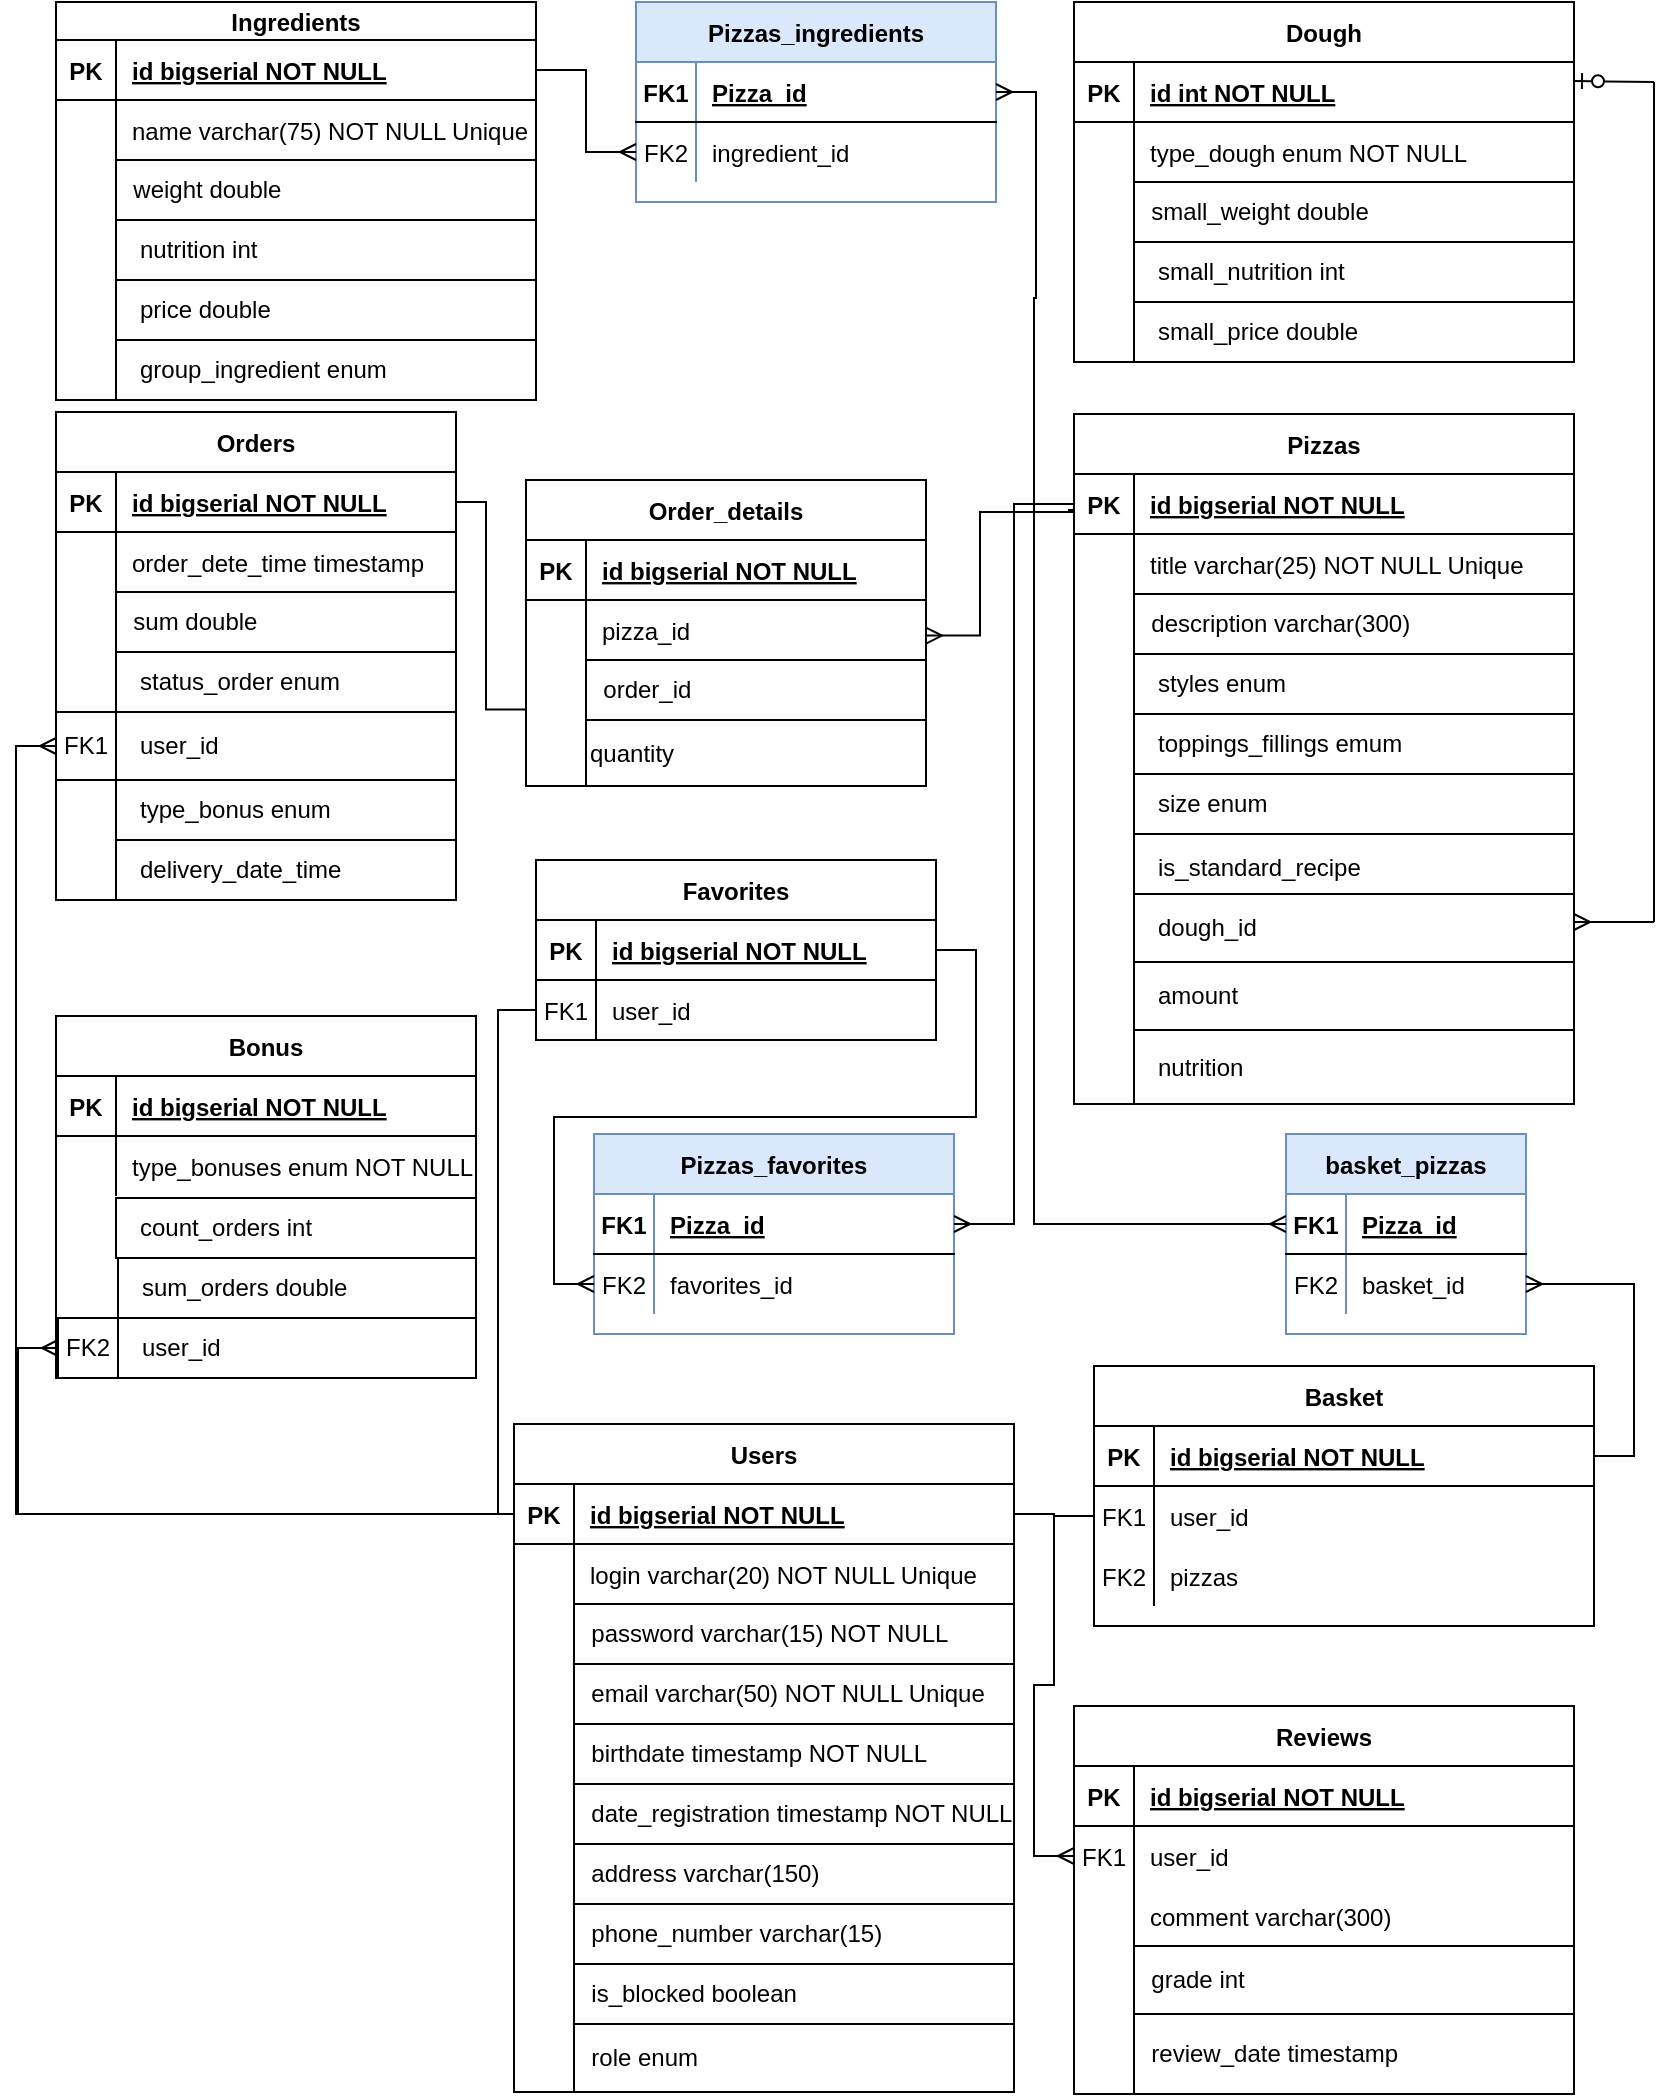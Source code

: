 <mxfile version="24.0.7" type="device">
  <diagram id="R2lEEEUBdFMjLlhIrx00" name="Page-1">
    <mxGraphModel dx="1213" dy="667" grid="0" gridSize="10" guides="0" tooltips="0" connect="0" arrows="1" fold="1" page="1" pageScale="1.15" pageWidth="850" pageHeight="1100" math="0" shadow="0" extFonts="Permanent Marker^https://fonts.googleapis.com/css?family=Permanent+Marker">
      <root>
        <mxCell id="0" />
        <mxCell id="1" parent="0" />
        <mxCell id="C-vyLk0tnHw3VtMMgP7b-2" value="Basket" style="shape=table;startSize=30;container=1;collapsible=1;childLayout=tableLayout;fixedRows=1;rowLines=0;fontStyle=1;align=center;resizeLast=1;" parent="1" vertex="1">
          <mxGeometry x="559" y="693" width="250" height="130" as="geometry" />
        </mxCell>
        <mxCell id="C-vyLk0tnHw3VtMMgP7b-3" value="" style="shape=partialRectangle;collapsible=0;dropTarget=0;pointerEvents=0;fillColor=none;points=[[0,0.5],[1,0.5]];portConstraint=eastwest;top=0;left=0;right=0;bottom=1;" parent="C-vyLk0tnHw3VtMMgP7b-2" vertex="1">
          <mxGeometry y="30" width="250" height="30" as="geometry" />
        </mxCell>
        <mxCell id="C-vyLk0tnHw3VtMMgP7b-4" value="PK" style="shape=partialRectangle;overflow=hidden;connectable=0;fillColor=none;top=0;left=0;bottom=0;right=0;fontStyle=1;" parent="C-vyLk0tnHw3VtMMgP7b-3" vertex="1">
          <mxGeometry width="30" height="30" as="geometry">
            <mxRectangle width="30" height="30" as="alternateBounds" />
          </mxGeometry>
        </mxCell>
        <mxCell id="C-vyLk0tnHw3VtMMgP7b-5" value="id bigserial NOT NULL " style="shape=partialRectangle;overflow=hidden;connectable=0;fillColor=none;top=0;left=0;bottom=0;right=0;align=left;spacingLeft=6;fontStyle=5;" parent="C-vyLk0tnHw3VtMMgP7b-3" vertex="1">
          <mxGeometry x="30" width="220" height="30" as="geometry">
            <mxRectangle width="220" height="30" as="alternateBounds" />
          </mxGeometry>
        </mxCell>
        <mxCell id="C-vyLk0tnHw3VtMMgP7b-6" value="" style="shape=partialRectangle;collapsible=0;dropTarget=0;pointerEvents=0;fillColor=none;points=[[0,0.5],[1,0.5]];portConstraint=eastwest;top=0;left=0;right=0;bottom=0;" parent="C-vyLk0tnHw3VtMMgP7b-2" vertex="1">
          <mxGeometry y="60" width="250" height="30" as="geometry" />
        </mxCell>
        <mxCell id="C-vyLk0tnHw3VtMMgP7b-7" value="FK1" style="shape=partialRectangle;overflow=hidden;connectable=0;fillColor=none;top=0;left=0;bottom=0;right=0;" parent="C-vyLk0tnHw3VtMMgP7b-6" vertex="1">
          <mxGeometry width="30" height="30" as="geometry">
            <mxRectangle width="30" height="30" as="alternateBounds" />
          </mxGeometry>
        </mxCell>
        <mxCell id="C-vyLk0tnHw3VtMMgP7b-8" value="user_id " style="shape=partialRectangle;overflow=hidden;connectable=0;fillColor=none;top=0;left=0;bottom=0;right=0;align=left;spacingLeft=6;" parent="C-vyLk0tnHw3VtMMgP7b-6" vertex="1">
          <mxGeometry x="30" width="220" height="30" as="geometry">
            <mxRectangle width="220" height="30" as="alternateBounds" />
          </mxGeometry>
        </mxCell>
        <mxCell id="C-vyLk0tnHw3VtMMgP7b-9" value="" style="shape=partialRectangle;collapsible=0;dropTarget=0;pointerEvents=0;fillColor=none;points=[[0,0.5],[1,0.5]];portConstraint=eastwest;top=0;left=0;right=0;bottom=0;" parent="C-vyLk0tnHw3VtMMgP7b-2" vertex="1">
          <mxGeometry y="90" width="250" height="30" as="geometry" />
        </mxCell>
        <mxCell id="C-vyLk0tnHw3VtMMgP7b-10" value="FK2" style="shape=partialRectangle;overflow=hidden;connectable=0;fillColor=none;top=0;left=0;bottom=0;right=0;" parent="C-vyLk0tnHw3VtMMgP7b-9" vertex="1">
          <mxGeometry width="30" height="30" as="geometry">
            <mxRectangle width="30" height="30" as="alternateBounds" />
          </mxGeometry>
        </mxCell>
        <mxCell id="C-vyLk0tnHw3VtMMgP7b-11" value="pizzas " style="shape=partialRectangle;overflow=hidden;connectable=0;fillColor=none;top=0;left=0;bottom=0;right=0;align=left;spacingLeft=6;" parent="C-vyLk0tnHw3VtMMgP7b-9" vertex="1">
          <mxGeometry x="30" width="220" height="30" as="geometry">
            <mxRectangle width="220" height="30" as="alternateBounds" />
          </mxGeometry>
        </mxCell>
        <mxCell id="C-vyLk0tnHw3VtMMgP7b-13" value="Reviews" style="shape=table;startSize=30;container=1;collapsible=1;childLayout=tableLayout;fixedRows=1;rowLines=0;fontStyle=1;align=center;resizeLast=1;" parent="1" vertex="1">
          <mxGeometry x="549" y="863" width="250" height="194" as="geometry" />
        </mxCell>
        <mxCell id="C-vyLk0tnHw3VtMMgP7b-14" value="" style="shape=partialRectangle;collapsible=0;dropTarget=0;pointerEvents=0;fillColor=none;points=[[0,0.5],[1,0.5]];portConstraint=eastwest;top=0;left=0;right=0;bottom=1;" parent="C-vyLk0tnHw3VtMMgP7b-13" vertex="1">
          <mxGeometry y="30" width="250" height="30" as="geometry" />
        </mxCell>
        <mxCell id="C-vyLk0tnHw3VtMMgP7b-15" value="PK" style="shape=partialRectangle;overflow=hidden;connectable=0;fillColor=none;top=0;left=0;bottom=0;right=0;fontStyle=1;" parent="C-vyLk0tnHw3VtMMgP7b-14" vertex="1">
          <mxGeometry width="30" height="30" as="geometry">
            <mxRectangle width="30" height="30" as="alternateBounds" />
          </mxGeometry>
        </mxCell>
        <mxCell id="C-vyLk0tnHw3VtMMgP7b-16" value="id bigserial NOT NULL " style="shape=partialRectangle;overflow=hidden;connectable=0;fillColor=none;top=0;left=0;bottom=0;right=0;align=left;spacingLeft=6;fontStyle=5;" parent="C-vyLk0tnHw3VtMMgP7b-14" vertex="1">
          <mxGeometry x="30" width="220" height="30" as="geometry">
            <mxRectangle width="220" height="30" as="alternateBounds" />
          </mxGeometry>
        </mxCell>
        <mxCell id="C-vyLk0tnHw3VtMMgP7b-17" value="" style="shape=partialRectangle;collapsible=0;dropTarget=0;pointerEvents=0;fillColor=none;points=[[0,0.5],[1,0.5]];portConstraint=eastwest;top=0;left=0;right=0;bottom=0;" parent="C-vyLk0tnHw3VtMMgP7b-13" vertex="1">
          <mxGeometry y="60" width="250" height="30" as="geometry" />
        </mxCell>
        <mxCell id="C-vyLk0tnHw3VtMMgP7b-18" value="FK1" style="shape=partialRectangle;overflow=hidden;connectable=0;fillColor=none;top=0;left=0;bottom=0;right=0;" parent="C-vyLk0tnHw3VtMMgP7b-17" vertex="1">
          <mxGeometry width="30" height="30" as="geometry">
            <mxRectangle width="30" height="30" as="alternateBounds" />
          </mxGeometry>
        </mxCell>
        <mxCell id="C-vyLk0tnHw3VtMMgP7b-19" value="user_id " style="shape=partialRectangle;overflow=hidden;connectable=0;fillColor=none;top=0;left=0;bottom=0;right=0;align=left;spacingLeft=6;" parent="C-vyLk0tnHw3VtMMgP7b-17" vertex="1">
          <mxGeometry x="30" width="220" height="30" as="geometry">
            <mxRectangle width="220" height="30" as="alternateBounds" />
          </mxGeometry>
        </mxCell>
        <mxCell id="C-vyLk0tnHw3VtMMgP7b-20" value="" style="shape=partialRectangle;collapsible=0;dropTarget=0;pointerEvents=0;fillColor=none;points=[[0,0.5],[1,0.5]];portConstraint=eastwest;top=0;left=0;right=0;bottom=0;" parent="C-vyLk0tnHw3VtMMgP7b-13" vertex="1">
          <mxGeometry y="90" width="250" height="30" as="geometry" />
        </mxCell>
        <mxCell id="C-vyLk0tnHw3VtMMgP7b-21" value="" style="shape=partialRectangle;overflow=hidden;connectable=0;fillColor=none;top=0;left=0;bottom=0;right=0;" parent="C-vyLk0tnHw3VtMMgP7b-20" vertex="1">
          <mxGeometry width="30" height="30" as="geometry">
            <mxRectangle width="30" height="30" as="alternateBounds" />
          </mxGeometry>
        </mxCell>
        <mxCell id="C-vyLk0tnHw3VtMMgP7b-22" value="comment varchar(300)" style="shape=partialRectangle;overflow=hidden;connectable=0;fillColor=none;top=0;left=0;bottom=0;right=0;align=left;spacingLeft=6;" parent="C-vyLk0tnHw3VtMMgP7b-20" vertex="1">
          <mxGeometry x="30" width="220" height="30" as="geometry">
            <mxRectangle width="220" height="30" as="alternateBounds" />
          </mxGeometry>
        </mxCell>
        <mxCell id="C-vyLk0tnHw3VtMMgP7b-23" value="Users" style="shape=table;startSize=30;container=1;collapsible=1;childLayout=tableLayout;fixedRows=1;rowLines=0;fontStyle=1;align=center;resizeLast=1;" parent="1" vertex="1">
          <mxGeometry x="269" y="722" width="250" height="334" as="geometry" />
        </mxCell>
        <mxCell id="C-vyLk0tnHw3VtMMgP7b-24" value="" style="shape=partialRectangle;collapsible=0;dropTarget=0;pointerEvents=0;fillColor=none;points=[[0,0.5],[1,0.5]];portConstraint=eastwest;top=0;left=0;right=0;bottom=1;movable=1;resizable=1;rotatable=1;deletable=1;editable=1;locked=0;connectable=1;" parent="C-vyLk0tnHw3VtMMgP7b-23" vertex="1">
          <mxGeometry y="30" width="250" height="30" as="geometry" />
        </mxCell>
        <mxCell id="C-vyLk0tnHw3VtMMgP7b-25" value="PK" style="shape=partialRectangle;overflow=hidden;connectable=1;fillColor=none;top=0;left=0;bottom=0;right=0;fontStyle=1;movable=1;resizable=1;rotatable=1;deletable=1;editable=1;locked=0;" parent="C-vyLk0tnHw3VtMMgP7b-24" vertex="1">
          <mxGeometry width="30" height="30" as="geometry">
            <mxRectangle width="30" height="30" as="alternateBounds" />
          </mxGeometry>
        </mxCell>
        <mxCell id="C-vyLk0tnHw3VtMMgP7b-26" value="id bigserial NOT NULL " style="shape=partialRectangle;overflow=hidden;connectable=1;fillColor=none;top=0;left=0;bottom=0;right=0;align=left;spacingLeft=6;fontStyle=5;movable=1;resizable=1;rotatable=1;deletable=1;editable=1;locked=0;" parent="C-vyLk0tnHw3VtMMgP7b-24" vertex="1">
          <mxGeometry x="30" width="220" height="30" as="geometry">
            <mxRectangle width="220" height="30" as="alternateBounds" />
          </mxGeometry>
        </mxCell>
        <mxCell id="C-vyLk0tnHw3VtMMgP7b-27" value="" style="shape=partialRectangle;collapsible=0;dropTarget=0;pointerEvents=0;fillColor=none;points=[[0,0.5],[1,0.5]];portConstraint=eastwest;top=0;left=0;right=0;bottom=0;movable=1;resizable=1;rotatable=1;deletable=1;editable=1;locked=0;connectable=1;" parent="C-vyLk0tnHw3VtMMgP7b-23" vertex="1">
          <mxGeometry y="60" width="250" height="30" as="geometry" />
        </mxCell>
        <mxCell id="C-vyLk0tnHw3VtMMgP7b-28" value="" style="shape=partialRectangle;overflow=hidden;connectable=1;fillColor=none;top=0;left=0;bottom=0;right=0;movable=1;resizable=1;rotatable=1;deletable=1;editable=1;locked=0;" parent="C-vyLk0tnHw3VtMMgP7b-27" vertex="1">
          <mxGeometry width="30" height="30" as="geometry">
            <mxRectangle width="30" height="30" as="alternateBounds" />
          </mxGeometry>
        </mxCell>
        <mxCell id="C-vyLk0tnHw3VtMMgP7b-29" value="login varchar(20) NOT NULL Unique" style="shape=partialRectangle;overflow=hidden;connectable=1;fillColor=none;top=0;left=0;bottom=0;right=0;align=left;spacingLeft=6;movable=1;resizable=1;rotatable=1;deletable=1;editable=1;locked=0;" parent="C-vyLk0tnHw3VtMMgP7b-27" vertex="1">
          <mxGeometry x="30" width="220" height="30" as="geometry">
            <mxRectangle width="220" height="30" as="alternateBounds" />
          </mxGeometry>
        </mxCell>
        <mxCell id="BYNxNw7m4kDHnqIlu0rd-7" value="&amp;nbsp; password varchar(15) NOT NULL" style="rounded=0;whiteSpace=wrap;html=1;align=left;" parent="1" vertex="1">
          <mxGeometry x="299" y="812" width="220" height="30" as="geometry" />
        </mxCell>
        <mxCell id="BYNxNw7m4kDHnqIlu0rd-8" value="&amp;nbsp; email varchar(50) NOT NULL Unique" style="rounded=0;whiteSpace=wrap;html=1;align=left;" parent="1" vertex="1">
          <mxGeometry x="299" y="842" width="220" height="30" as="geometry" />
        </mxCell>
        <mxCell id="BYNxNw7m4kDHnqIlu0rd-9" value="&amp;nbsp; birthdate timestamp NOT NULL" style="rounded=0;whiteSpace=wrap;html=1;align=left;" parent="1" vertex="1">
          <mxGeometry x="299" y="872" width="220" height="30" as="geometry" />
        </mxCell>
        <mxCell id="BYNxNw7m4kDHnqIlu0rd-10" value="&amp;nbsp; date_registration timestamp NOT NULL" style="rounded=0;whiteSpace=wrap;html=1;align=left;" parent="1" vertex="1">
          <mxGeometry x="299" y="902" width="220" height="30" as="geometry" />
        </mxCell>
        <mxCell id="BYNxNw7m4kDHnqIlu0rd-11" value="&amp;nbsp; address varchar(150)" style="rounded=0;whiteSpace=wrap;html=1;align=left;" parent="1" vertex="1">
          <mxGeometry x="299" y="932" width="220" height="30" as="geometry" />
        </mxCell>
        <mxCell id="BYNxNw7m4kDHnqIlu0rd-12" value="&amp;nbsp; phone_number varchar(15)" style="rounded=0;whiteSpace=wrap;html=1;align=left;" parent="1" vertex="1">
          <mxGeometry x="299" y="962" width="220" height="30" as="geometry" />
        </mxCell>
        <mxCell id="BYNxNw7m4kDHnqIlu0rd-13" value="&amp;nbsp; is_blocked boolean" style="rounded=0;whiteSpace=wrap;html=1;align=left;" parent="1" vertex="1">
          <mxGeometry x="299" y="992" width="220" height="30" as="geometry" />
        </mxCell>
        <mxCell id="BYNxNw7m4kDHnqIlu0rd-14" value="&amp;nbsp; role enum" style="rounded=0;whiteSpace=wrap;html=1;align=left;" parent="1" vertex="1">
          <mxGeometry x="299" y="1022" width="220" height="34" as="geometry" />
        </mxCell>
        <mxCell id="BYNxNw7m4kDHnqIlu0rd-21" value="Favorites" style="shape=table;startSize=30;container=1;collapsible=1;childLayout=tableLayout;fixedRows=1;rowLines=0;fontStyle=1;align=center;resizeLast=1;" parent="1" vertex="1">
          <mxGeometry x="280" y="440" width="200" height="90" as="geometry" />
        </mxCell>
        <mxCell id="BYNxNw7m4kDHnqIlu0rd-22" value="" style="shape=partialRectangle;collapsible=0;dropTarget=0;pointerEvents=0;fillColor=none;points=[[0,0.5],[1,0.5]];portConstraint=eastwest;top=0;left=0;right=0;bottom=1;" parent="BYNxNw7m4kDHnqIlu0rd-21" vertex="1">
          <mxGeometry y="30" width="200" height="30" as="geometry" />
        </mxCell>
        <mxCell id="BYNxNw7m4kDHnqIlu0rd-23" value="PK" style="shape=partialRectangle;overflow=hidden;connectable=0;fillColor=none;top=0;left=0;bottom=0;right=0;fontStyle=1;" parent="BYNxNw7m4kDHnqIlu0rd-22" vertex="1">
          <mxGeometry width="30" height="30" as="geometry">
            <mxRectangle width="30" height="30" as="alternateBounds" />
          </mxGeometry>
        </mxCell>
        <mxCell id="BYNxNw7m4kDHnqIlu0rd-24" value="id bigserial NOT NULL " style="shape=partialRectangle;overflow=hidden;connectable=0;fillColor=none;top=0;left=0;bottom=0;right=0;align=left;spacingLeft=6;fontStyle=5;" parent="BYNxNw7m4kDHnqIlu0rd-22" vertex="1">
          <mxGeometry x="30" width="170" height="30" as="geometry">
            <mxRectangle width="170" height="30" as="alternateBounds" />
          </mxGeometry>
        </mxCell>
        <mxCell id="BYNxNw7m4kDHnqIlu0rd-25" value="" style="shape=partialRectangle;collapsible=0;dropTarget=0;pointerEvents=0;fillColor=none;points=[[0,0.5],[1,0.5]];portConstraint=eastwest;top=0;left=0;right=0;bottom=0;" parent="BYNxNw7m4kDHnqIlu0rd-21" vertex="1">
          <mxGeometry y="60" width="200" height="30" as="geometry" />
        </mxCell>
        <mxCell id="BYNxNw7m4kDHnqIlu0rd-26" value="FK1" style="shape=partialRectangle;overflow=hidden;connectable=0;fillColor=none;top=0;left=0;bottom=0;right=0;" parent="BYNxNw7m4kDHnqIlu0rd-25" vertex="1">
          <mxGeometry width="30" height="30" as="geometry">
            <mxRectangle width="30" height="30" as="alternateBounds" />
          </mxGeometry>
        </mxCell>
        <mxCell id="BYNxNw7m4kDHnqIlu0rd-27" value="user_id " style="shape=partialRectangle;overflow=hidden;connectable=0;fillColor=none;top=0;left=0;bottom=0;right=0;align=left;spacingLeft=6;" parent="BYNxNw7m4kDHnqIlu0rd-25" vertex="1">
          <mxGeometry x="30" width="170" height="30" as="geometry">
            <mxRectangle width="170" height="30" as="alternateBounds" />
          </mxGeometry>
        </mxCell>
        <mxCell id="BYNxNw7m4kDHnqIlu0rd-31" style="edgeStyle=orthogonalEdgeStyle;rounded=0;orthogonalLoop=1;jettySize=auto;html=1;exitX=0;exitY=0.5;exitDx=0;exitDy=0;entryX=0;entryY=0.5;entryDx=0;entryDy=0;endArrow=none;endFill=0;startArrow=none;startFill=0;" parent="1" source="BYNxNw7m4kDHnqIlu0rd-25" target="C-vyLk0tnHw3VtMMgP7b-25" edge="1">
          <mxGeometry relative="1" as="geometry">
            <Array as="points">
              <mxPoint x="261" y="515" />
              <mxPoint x="261" y="767" />
            </Array>
          </mxGeometry>
        </mxCell>
        <mxCell id="BYNxNw7m4kDHnqIlu0rd-32" value="Pizzas" style="shape=table;startSize=30;container=1;collapsible=1;childLayout=tableLayout;fixedRows=1;rowLines=0;fontStyle=1;align=center;resizeLast=1;" parent="1" vertex="1">
          <mxGeometry x="549" y="217" width="250" height="345" as="geometry" />
        </mxCell>
        <mxCell id="BYNxNw7m4kDHnqIlu0rd-33" value="" style="shape=partialRectangle;collapsible=0;dropTarget=0;pointerEvents=0;fillColor=none;points=[[0,0.5],[1,0.5]];portConstraint=eastwest;top=0;left=0;right=0;bottom=1;movable=1;resizable=1;rotatable=1;deletable=1;editable=1;locked=0;connectable=1;" parent="BYNxNw7m4kDHnqIlu0rd-32" vertex="1">
          <mxGeometry y="30" width="250" height="30" as="geometry" />
        </mxCell>
        <mxCell id="BYNxNw7m4kDHnqIlu0rd-34" value="PK" style="shape=partialRectangle;overflow=hidden;connectable=1;fillColor=none;top=0;left=0;bottom=0;right=0;fontStyle=1;movable=1;resizable=1;rotatable=1;deletable=1;editable=1;locked=0;" parent="BYNxNw7m4kDHnqIlu0rd-33" vertex="1">
          <mxGeometry width="30" height="30" as="geometry">
            <mxRectangle width="30" height="30" as="alternateBounds" />
          </mxGeometry>
        </mxCell>
        <mxCell id="BYNxNw7m4kDHnqIlu0rd-35" value="id bigserial NOT NULL " style="shape=partialRectangle;overflow=hidden;connectable=1;fillColor=none;top=0;left=0;bottom=0;right=0;align=left;spacingLeft=6;fontStyle=5;movable=1;resizable=1;rotatable=1;deletable=1;editable=1;locked=0;" parent="BYNxNw7m4kDHnqIlu0rd-33" vertex="1">
          <mxGeometry x="30" width="220" height="30" as="geometry">
            <mxRectangle width="220" height="30" as="alternateBounds" />
          </mxGeometry>
        </mxCell>
        <mxCell id="BYNxNw7m4kDHnqIlu0rd-36" value="" style="shape=partialRectangle;collapsible=0;dropTarget=0;pointerEvents=0;fillColor=none;points=[[0,0.5],[1,0.5]];portConstraint=eastwest;top=0;left=0;right=0;bottom=0;movable=1;resizable=1;rotatable=1;deletable=1;editable=1;locked=0;connectable=1;" parent="BYNxNw7m4kDHnqIlu0rd-32" vertex="1">
          <mxGeometry y="60" width="250" height="30" as="geometry" />
        </mxCell>
        <mxCell id="BYNxNw7m4kDHnqIlu0rd-37" value="" style="shape=partialRectangle;overflow=hidden;connectable=1;fillColor=none;top=0;left=0;bottom=0;right=0;movable=1;resizable=1;rotatable=1;deletable=1;editable=1;locked=0;" parent="BYNxNw7m4kDHnqIlu0rd-36" vertex="1">
          <mxGeometry width="30" height="30" as="geometry">
            <mxRectangle width="30" height="30" as="alternateBounds" />
          </mxGeometry>
        </mxCell>
        <mxCell id="BYNxNw7m4kDHnqIlu0rd-38" value="title varchar(25) NOT NULL Unique" style="shape=partialRectangle;overflow=hidden;connectable=1;fillColor=none;top=0;left=0;bottom=0;right=0;align=left;spacingLeft=6;movable=1;resizable=1;rotatable=1;deletable=1;editable=1;locked=0;" parent="BYNxNw7m4kDHnqIlu0rd-36" vertex="1">
          <mxGeometry x="30" width="220" height="30" as="geometry">
            <mxRectangle width="220" height="30" as="alternateBounds" />
          </mxGeometry>
        </mxCell>
        <mxCell id="BYNxNw7m4kDHnqIlu0rd-39" value="&amp;nbsp; description varchar(300)&amp;nbsp;" style="rounded=0;whiteSpace=wrap;html=1;align=left;" parent="1" vertex="1">
          <mxGeometry x="579" y="307" width="220" height="30" as="geometry" />
        </mxCell>
        <mxCell id="BYNxNw7m4kDHnqIlu0rd-40" value="&amp;nbsp; &amp;nbsp;styles enum" style="rounded=0;whiteSpace=wrap;html=1;align=left;" parent="1" vertex="1">
          <mxGeometry x="579" y="337" width="220" height="30" as="geometry" />
        </mxCell>
        <mxCell id="BYNxNw7m4kDHnqIlu0rd-41" value="&amp;nbsp; &amp;nbsp;toppings_fillings emum" style="rounded=0;whiteSpace=wrap;html=1;align=left;" parent="1" vertex="1">
          <mxGeometry x="579" y="367" width="220" height="30" as="geometry" />
        </mxCell>
        <mxCell id="BYNxNw7m4kDHnqIlu0rd-42" value="&amp;nbsp; &amp;nbsp;size enum" style="rounded=0;whiteSpace=wrap;html=1;align=left;" parent="1" vertex="1">
          <mxGeometry x="579" y="397" width="220" height="30" as="geometry" />
        </mxCell>
        <mxCell id="BYNxNw7m4kDHnqIlu0rd-43" value="&amp;nbsp; &amp;nbsp;is_standard_recipe" style="rounded=0;whiteSpace=wrap;html=1;align=left;" parent="1" vertex="1">
          <mxGeometry x="579" y="427" width="220" height="34" as="geometry" />
        </mxCell>
        <mxCell id="BYNxNw7m4kDHnqIlu0rd-44" value="&amp;nbsp; &amp;nbsp;dough_id" style="rounded=0;whiteSpace=wrap;html=1;align=left;" parent="1" vertex="1">
          <mxGeometry x="579" y="457" width="220" height="34" as="geometry" />
        </mxCell>
        <mxCell id="BYNxNw7m4kDHnqIlu0rd-47" value="Ingredients" style="shape=table;startSize=19;container=1;collapsible=1;childLayout=tableLayout;fixedRows=1;rowLines=0;fontStyle=1;align=center;resizeLast=1;labelBackgroundColor=default;" parent="1" vertex="1">
          <mxGeometry x="40" y="11" width="240" height="199" as="geometry" />
        </mxCell>
        <mxCell id="BYNxNw7m4kDHnqIlu0rd-48" value="" style="shape=partialRectangle;collapsible=0;dropTarget=0;pointerEvents=0;fillColor=none;points=[[0,0.5],[1,0.5]];portConstraint=eastwest;top=0;left=0;right=0;bottom=1;movable=1;resizable=1;rotatable=1;deletable=1;editable=1;locked=0;connectable=1;" parent="BYNxNw7m4kDHnqIlu0rd-47" vertex="1">
          <mxGeometry y="19" width="240" height="30" as="geometry" />
        </mxCell>
        <mxCell id="BYNxNw7m4kDHnqIlu0rd-49" value="PK" style="shape=partialRectangle;overflow=hidden;connectable=1;fillColor=none;top=0;left=0;bottom=0;right=0;fontStyle=1;movable=1;resizable=1;rotatable=1;deletable=1;editable=1;locked=0;" parent="BYNxNw7m4kDHnqIlu0rd-48" vertex="1">
          <mxGeometry width="30" height="30" as="geometry">
            <mxRectangle width="30" height="30" as="alternateBounds" />
          </mxGeometry>
        </mxCell>
        <mxCell id="BYNxNw7m4kDHnqIlu0rd-50" value="id bigserial NOT NULL " style="shape=partialRectangle;overflow=hidden;connectable=1;fillColor=none;top=0;left=0;bottom=0;right=0;align=left;spacingLeft=6;fontStyle=5;movable=1;resizable=1;rotatable=1;deletable=1;editable=1;locked=0;" parent="BYNxNw7m4kDHnqIlu0rd-48" vertex="1">
          <mxGeometry x="30" width="210" height="30" as="geometry">
            <mxRectangle width="210" height="30" as="alternateBounds" />
          </mxGeometry>
        </mxCell>
        <mxCell id="BYNxNw7m4kDHnqIlu0rd-51" value="" style="shape=partialRectangle;collapsible=0;dropTarget=0;pointerEvents=0;fillColor=none;points=[[0,0.5],[1,0.5]];portConstraint=eastwest;top=0;left=0;right=0;bottom=0;movable=1;resizable=1;rotatable=1;deletable=1;editable=1;locked=0;connectable=1;" parent="BYNxNw7m4kDHnqIlu0rd-47" vertex="1">
          <mxGeometry y="49" width="240" height="30" as="geometry" />
        </mxCell>
        <mxCell id="BYNxNw7m4kDHnqIlu0rd-52" value="" style="shape=partialRectangle;overflow=hidden;connectable=1;fillColor=none;top=0;left=0;bottom=0;right=0;movable=1;resizable=1;rotatable=1;deletable=1;editable=1;locked=0;" parent="BYNxNw7m4kDHnqIlu0rd-51" vertex="1">
          <mxGeometry width="30" height="30" as="geometry">
            <mxRectangle width="30" height="30" as="alternateBounds" />
          </mxGeometry>
        </mxCell>
        <mxCell id="BYNxNw7m4kDHnqIlu0rd-53" value="name varchar(75) NOT NULL Unique" style="shape=partialRectangle;overflow=hidden;connectable=1;fillColor=none;top=0;left=0;bottom=0;right=0;align=left;spacingLeft=6;movable=1;resizable=1;rotatable=1;deletable=1;editable=1;locked=0;" parent="BYNxNw7m4kDHnqIlu0rd-51" vertex="1">
          <mxGeometry x="30" width="210" height="30" as="geometry">
            <mxRectangle width="210" height="30" as="alternateBounds" />
          </mxGeometry>
        </mxCell>
        <mxCell id="BYNxNw7m4kDHnqIlu0rd-54" value="&amp;nbsp; weight double" style="rounded=0;whiteSpace=wrap;html=1;align=left;" parent="1" vertex="1">
          <mxGeometry x="70" y="90" width="210" height="30" as="geometry" />
        </mxCell>
        <mxCell id="BYNxNw7m4kDHnqIlu0rd-55" value="&amp;nbsp; &amp;nbsp;nutrition int" style="rounded=0;whiteSpace=wrap;html=1;align=left;" parent="1" vertex="1">
          <mxGeometry x="70" y="120" width="210" height="30" as="geometry" />
        </mxCell>
        <mxCell id="BYNxNw7m4kDHnqIlu0rd-56" value="&amp;nbsp; &amp;nbsp;price double" style="rounded=0;whiteSpace=wrap;html=1;align=left;" parent="1" vertex="1">
          <mxGeometry x="70" y="150" width="210" height="30" as="geometry" />
        </mxCell>
        <mxCell id="BYNxNw7m4kDHnqIlu0rd-57" value="&amp;nbsp; &amp;nbsp;group_ingredient enum" style="rounded=0;whiteSpace=wrap;html=1;align=left;" parent="1" vertex="1">
          <mxGeometry x="70" y="180" width="210" height="30" as="geometry" />
        </mxCell>
        <mxCell id="BYNxNw7m4kDHnqIlu0rd-61" value="Dough" style="shape=table;startSize=30;container=1;collapsible=1;childLayout=tableLayout;fixedRows=1;rowLines=0;fontStyle=1;align=center;resizeLast=1;" parent="1" vertex="1">
          <mxGeometry x="549" y="11" width="250" height="180" as="geometry" />
        </mxCell>
        <mxCell id="BYNxNw7m4kDHnqIlu0rd-62" value="" style="shape=partialRectangle;collapsible=0;dropTarget=0;pointerEvents=0;fillColor=none;points=[[0,0.5],[1,0.5]];portConstraint=eastwest;top=0;left=0;right=0;bottom=1;movable=1;resizable=1;rotatable=1;deletable=1;editable=1;locked=0;connectable=1;" parent="BYNxNw7m4kDHnqIlu0rd-61" vertex="1">
          <mxGeometry y="30" width="250" height="30" as="geometry" />
        </mxCell>
        <mxCell id="BYNxNw7m4kDHnqIlu0rd-63" value="PK" style="shape=partialRectangle;overflow=hidden;connectable=1;fillColor=none;top=0;left=0;bottom=0;right=0;fontStyle=1;movable=1;resizable=1;rotatable=1;deletable=1;editable=1;locked=0;" parent="BYNxNw7m4kDHnqIlu0rd-62" vertex="1">
          <mxGeometry width="30" height="30" as="geometry">
            <mxRectangle width="30" height="30" as="alternateBounds" />
          </mxGeometry>
        </mxCell>
        <mxCell id="BYNxNw7m4kDHnqIlu0rd-64" value="id int NOT NULL " style="shape=partialRectangle;overflow=hidden;connectable=1;fillColor=none;top=0;left=0;bottom=0;right=0;align=left;spacingLeft=6;fontStyle=5;movable=1;resizable=1;rotatable=1;deletable=1;editable=1;locked=0;" parent="BYNxNw7m4kDHnqIlu0rd-62" vertex="1">
          <mxGeometry x="30" width="220" height="30" as="geometry">
            <mxRectangle width="220" height="30" as="alternateBounds" />
          </mxGeometry>
        </mxCell>
        <mxCell id="BYNxNw7m4kDHnqIlu0rd-65" value="" style="shape=partialRectangle;collapsible=0;dropTarget=0;pointerEvents=0;fillColor=none;points=[[0,0.5],[1,0.5]];portConstraint=eastwest;top=0;left=0;right=0;bottom=0;movable=1;resizable=1;rotatable=1;deletable=1;editable=1;locked=0;connectable=1;" parent="BYNxNw7m4kDHnqIlu0rd-61" vertex="1">
          <mxGeometry y="60" width="250" height="30" as="geometry" />
        </mxCell>
        <mxCell id="BYNxNw7m4kDHnqIlu0rd-66" value="" style="shape=partialRectangle;overflow=hidden;connectable=1;fillColor=none;top=0;left=0;bottom=0;right=0;movable=1;resizable=1;rotatable=1;deletable=1;editable=1;locked=0;" parent="BYNxNw7m4kDHnqIlu0rd-65" vertex="1">
          <mxGeometry width="30" height="30" as="geometry">
            <mxRectangle width="30" height="30" as="alternateBounds" />
          </mxGeometry>
        </mxCell>
        <mxCell id="BYNxNw7m4kDHnqIlu0rd-67" value="type_dough enum NOT NULL " style="shape=partialRectangle;overflow=hidden;connectable=1;fillColor=none;top=0;left=0;bottom=0;right=0;align=left;spacingLeft=6;movable=1;resizable=1;rotatable=1;deletable=1;editable=1;locked=0;" parent="BYNxNw7m4kDHnqIlu0rd-65" vertex="1">
          <mxGeometry x="30" width="220" height="30" as="geometry">
            <mxRectangle width="220" height="30" as="alternateBounds" />
          </mxGeometry>
        </mxCell>
        <mxCell id="BYNxNw7m4kDHnqIlu0rd-68" value="&amp;nbsp; small_weight double&amp;nbsp;" style="rounded=0;whiteSpace=wrap;html=1;align=left;" parent="1" vertex="1">
          <mxGeometry x="579" y="101" width="220" height="30" as="geometry" />
        </mxCell>
        <mxCell id="BYNxNw7m4kDHnqIlu0rd-69" value="&amp;nbsp; &amp;nbsp;small_nutrition int" style="rounded=0;whiteSpace=wrap;html=1;align=left;" parent="1" vertex="1">
          <mxGeometry x="579" y="131" width="220" height="30" as="geometry" />
        </mxCell>
        <mxCell id="BYNxNw7m4kDHnqIlu0rd-70" value="&amp;nbsp; &amp;nbsp;small_price double" style="rounded=0;whiteSpace=wrap;html=1;align=left;" parent="1" vertex="1">
          <mxGeometry x="579" y="161" width="220" height="30" as="geometry" />
        </mxCell>
        <mxCell id="BYNxNw7m4kDHnqIlu0rd-78" value="" style="endArrow=ERzeroToOne;html=1;rounded=0;entryX=1;entryY=0.25;entryDx=0;entryDy=0;endFill=0;" parent="1" edge="1">
          <mxGeometry width="50" height="50" relative="1" as="geometry">
            <mxPoint x="839" y="51" as="sourcePoint" />
            <mxPoint x="799" y="50.5" as="targetPoint" />
          </mxGeometry>
        </mxCell>
        <mxCell id="BYNxNw7m4kDHnqIlu0rd-79" value="" style="endArrow=none;html=1;rounded=0;" parent="1" edge="1">
          <mxGeometry width="50" height="50" relative="1" as="geometry">
            <mxPoint x="839" y="471" as="sourcePoint" />
            <mxPoint x="839" y="51" as="targetPoint" />
          </mxGeometry>
        </mxCell>
        <mxCell id="BYNxNw7m4kDHnqIlu0rd-80" value="" style="endArrow=none;html=1;rounded=0;startArrow=ERmany;startFill=0;" parent="1" edge="1">
          <mxGeometry width="50" height="50" relative="1" as="geometry">
            <mxPoint x="799" y="471" as="sourcePoint" />
            <mxPoint x="839" y="471" as="targetPoint" />
          </mxGeometry>
        </mxCell>
        <mxCell id="BYNxNw7m4kDHnqIlu0rd-81" value="Pizzas_ingredients" style="shape=table;startSize=30;container=1;collapsible=1;childLayout=tableLayout;fixedRows=1;rowLines=0;fontStyle=1;align=center;resizeLast=1;fillColor=#dae8fc;strokeColor=#6c8ebf;" parent="1" vertex="1">
          <mxGeometry x="330" y="11" width="180" height="100" as="geometry" />
        </mxCell>
        <mxCell id="BYNxNw7m4kDHnqIlu0rd-82" value="" style="shape=partialRectangle;collapsible=0;dropTarget=0;pointerEvents=0;fillColor=none;points=[[0,0.5],[1,0.5]];portConstraint=eastwest;top=0;left=0;right=0;bottom=1;" parent="BYNxNw7m4kDHnqIlu0rd-81" vertex="1">
          <mxGeometry y="30" width="180" height="30" as="geometry" />
        </mxCell>
        <mxCell id="BYNxNw7m4kDHnqIlu0rd-83" value="FK1" style="shape=partialRectangle;overflow=hidden;connectable=0;fillColor=none;top=0;left=0;bottom=0;right=0;fontStyle=1;" parent="BYNxNw7m4kDHnqIlu0rd-82" vertex="1">
          <mxGeometry width="30" height="30" as="geometry">
            <mxRectangle width="30" height="30" as="alternateBounds" />
          </mxGeometry>
        </mxCell>
        <mxCell id="BYNxNw7m4kDHnqIlu0rd-84" value="Pizza_id" style="shape=partialRectangle;overflow=hidden;connectable=0;fillColor=none;top=0;left=0;bottom=0;right=0;align=left;spacingLeft=6;fontStyle=5;" parent="BYNxNw7m4kDHnqIlu0rd-82" vertex="1">
          <mxGeometry x="30" width="150" height="30" as="geometry">
            <mxRectangle width="150" height="30" as="alternateBounds" />
          </mxGeometry>
        </mxCell>
        <mxCell id="BYNxNw7m4kDHnqIlu0rd-85" value="" style="shape=partialRectangle;collapsible=0;dropTarget=0;pointerEvents=0;fillColor=none;points=[[0,0.5],[1,0.5]];portConstraint=eastwest;top=0;left=0;right=0;bottom=0;" parent="BYNxNw7m4kDHnqIlu0rd-81" vertex="1">
          <mxGeometry y="60" width="180" height="30" as="geometry" />
        </mxCell>
        <mxCell id="BYNxNw7m4kDHnqIlu0rd-86" value="FK2" style="shape=partialRectangle;overflow=hidden;connectable=0;fillColor=none;top=0;left=0;bottom=0;right=0;" parent="BYNxNw7m4kDHnqIlu0rd-85" vertex="1">
          <mxGeometry width="30" height="30" as="geometry">
            <mxRectangle width="30" height="30" as="alternateBounds" />
          </mxGeometry>
        </mxCell>
        <mxCell id="BYNxNw7m4kDHnqIlu0rd-87" value="ingredient_id " style="shape=partialRectangle;overflow=hidden;connectable=0;fillColor=none;top=0;left=0;bottom=0;right=0;align=left;spacingLeft=6;" parent="BYNxNw7m4kDHnqIlu0rd-85" vertex="1">
          <mxGeometry x="30" width="150" height="30" as="geometry">
            <mxRectangle width="150" height="30" as="alternateBounds" />
          </mxGeometry>
        </mxCell>
        <mxCell id="BYNxNw7m4kDHnqIlu0rd-93" style="edgeStyle=orthogonalEdgeStyle;rounded=0;orthogonalLoop=1;jettySize=auto;html=1;exitX=0;exitY=0.5;exitDx=0;exitDy=0;entryX=1;entryY=0.5;entryDx=0;entryDy=0;endArrow=ERmany;endFill=0;" parent="1" source="BYNxNw7m4kDHnqIlu0rd-34" target="BYNxNw7m4kDHnqIlu0rd-82" edge="1">
          <mxGeometry relative="1" as="geometry" />
        </mxCell>
        <mxCell id="BYNxNw7m4kDHnqIlu0rd-95" value="Bonus" style="shape=table;startSize=30;container=1;collapsible=1;childLayout=tableLayout;fixedRows=1;rowLines=0;fontStyle=1;align=center;resizeLast=1;" parent="1" vertex="1">
          <mxGeometry x="40" y="518" width="210" height="181" as="geometry" />
        </mxCell>
        <mxCell id="BYNxNw7m4kDHnqIlu0rd-96" value="" style="shape=partialRectangle;collapsible=0;dropTarget=0;pointerEvents=0;fillColor=none;points=[[0,0.5],[1,0.5]];portConstraint=eastwest;top=0;left=0;right=0;bottom=1;movable=1;resizable=1;rotatable=1;deletable=1;editable=1;locked=0;connectable=1;" parent="BYNxNw7m4kDHnqIlu0rd-95" vertex="1">
          <mxGeometry y="30" width="210" height="30" as="geometry" />
        </mxCell>
        <mxCell id="BYNxNw7m4kDHnqIlu0rd-97" value="PK" style="shape=partialRectangle;overflow=hidden;connectable=1;fillColor=none;top=0;left=0;bottom=0;right=0;fontStyle=1;movable=1;resizable=1;rotatable=1;deletable=1;editable=1;locked=0;" parent="BYNxNw7m4kDHnqIlu0rd-96" vertex="1">
          <mxGeometry width="30" height="30" as="geometry">
            <mxRectangle width="30" height="30" as="alternateBounds" />
          </mxGeometry>
        </mxCell>
        <mxCell id="BYNxNw7m4kDHnqIlu0rd-98" value="id bigserial NOT NULL " style="shape=partialRectangle;overflow=hidden;connectable=1;fillColor=none;top=0;left=0;bottom=0;right=0;align=left;spacingLeft=6;fontStyle=5;movable=1;resizable=1;rotatable=1;deletable=1;editable=1;locked=0;" parent="BYNxNw7m4kDHnqIlu0rd-96" vertex="1">
          <mxGeometry x="30" width="180" height="30" as="geometry">
            <mxRectangle width="180" height="30" as="alternateBounds" />
          </mxGeometry>
        </mxCell>
        <mxCell id="BYNxNw7m4kDHnqIlu0rd-99" value="" style="shape=partialRectangle;collapsible=0;dropTarget=0;pointerEvents=0;fillColor=none;points=[[0,0.5],[1,0.5]];portConstraint=eastwest;top=0;left=0;right=0;bottom=0;movable=1;resizable=1;rotatable=1;deletable=1;editable=1;locked=0;connectable=1;" parent="BYNxNw7m4kDHnqIlu0rd-95" vertex="1">
          <mxGeometry y="60" width="210" height="30" as="geometry" />
        </mxCell>
        <mxCell id="BYNxNw7m4kDHnqIlu0rd-100" value="" style="shape=partialRectangle;overflow=hidden;connectable=1;fillColor=none;top=0;left=0;bottom=0;right=0;movable=1;resizable=1;rotatable=1;deletable=1;editable=1;locked=0;" parent="BYNxNw7m4kDHnqIlu0rd-99" vertex="1">
          <mxGeometry width="30" height="30" as="geometry">
            <mxRectangle width="30" height="30" as="alternateBounds" />
          </mxGeometry>
        </mxCell>
        <mxCell id="BYNxNw7m4kDHnqIlu0rd-101" value="type_bonuses enum NOT NULL " style="shape=partialRectangle;overflow=hidden;connectable=1;fillColor=none;top=0;left=0;bottom=0;right=0;align=left;spacingLeft=6;movable=1;resizable=1;rotatable=1;deletable=1;editable=1;locked=0;" parent="BYNxNw7m4kDHnqIlu0rd-99" vertex="1">
          <mxGeometry x="30" width="180" height="30" as="geometry">
            <mxRectangle width="180" height="30" as="alternateBounds" />
          </mxGeometry>
        </mxCell>
        <mxCell id="BYNxNw7m4kDHnqIlu0rd-102" value="&amp;nbsp; &amp;nbsp;count_orders int" style="rounded=0;whiteSpace=wrap;html=1;align=left;" parent="1" vertex="1">
          <mxGeometry x="70" y="609" width="180" height="30" as="geometry" />
        </mxCell>
        <mxCell id="BYNxNw7m4kDHnqIlu0rd-103" value="&amp;nbsp; &amp;nbsp;sum_orders double" style="rounded=0;whiteSpace=wrap;html=1;align=left;" parent="1" vertex="1">
          <mxGeometry x="71" y="639" width="179" height="30" as="geometry" />
        </mxCell>
        <mxCell id="BYNxNw7m4kDHnqIlu0rd-124" style="edgeStyle=orthogonalEdgeStyle;rounded=0;orthogonalLoop=1;jettySize=auto;html=1;exitX=0;exitY=0.75;exitDx=0;exitDy=0;entryX=1;entryY=0.5;entryDx=0;entryDy=0;endArrow=none;endFill=0;" parent="1" source="BYNxNw7m4kDHnqIlu0rd-105" target="BYNxNw7m4kDHnqIlu0rd-118" edge="1">
          <mxGeometry relative="1" as="geometry" />
        </mxCell>
        <mxCell id="BYNxNw7m4kDHnqIlu0rd-105" value="Order_details" style="shape=table;startSize=30;container=1;collapsible=1;childLayout=tableLayout;fixedRows=1;rowLines=0;fontStyle=1;align=center;resizeLast=1;" parent="1" vertex="1">
          <mxGeometry x="275" y="250" width="200" height="153" as="geometry" />
        </mxCell>
        <mxCell id="BYNxNw7m4kDHnqIlu0rd-106" value="" style="shape=partialRectangle;collapsible=0;dropTarget=0;pointerEvents=0;fillColor=none;points=[[0,0.5],[1,0.5]];portConstraint=eastwest;top=0;left=0;right=0;bottom=1;movable=1;resizable=1;rotatable=1;deletable=1;editable=1;locked=0;connectable=1;" parent="BYNxNw7m4kDHnqIlu0rd-105" vertex="1">
          <mxGeometry y="30" width="200" height="30" as="geometry" />
        </mxCell>
        <mxCell id="BYNxNw7m4kDHnqIlu0rd-107" value="PK" style="shape=partialRectangle;overflow=hidden;connectable=1;fillColor=none;top=0;left=0;bottom=0;right=0;fontStyle=1;movable=1;resizable=1;rotatable=1;deletable=1;editable=1;locked=0;" parent="BYNxNw7m4kDHnqIlu0rd-106" vertex="1">
          <mxGeometry width="30" height="30" as="geometry">
            <mxRectangle width="30" height="30" as="alternateBounds" />
          </mxGeometry>
        </mxCell>
        <mxCell id="BYNxNw7m4kDHnqIlu0rd-108" value="id bigserial NOT NULL " style="shape=partialRectangle;overflow=hidden;connectable=1;fillColor=none;top=0;left=0;bottom=0;right=0;align=left;spacingLeft=6;fontStyle=5;movable=1;resizable=1;rotatable=1;deletable=1;editable=1;locked=0;" parent="BYNxNw7m4kDHnqIlu0rd-106" vertex="1">
          <mxGeometry x="30" width="170" height="30" as="geometry">
            <mxRectangle width="170" height="30" as="alternateBounds" />
          </mxGeometry>
        </mxCell>
        <mxCell id="BYNxNw7m4kDHnqIlu0rd-109" value="" style="shape=partialRectangle;collapsible=0;dropTarget=0;pointerEvents=0;fillColor=none;points=[[0,0.5],[1,0.5]];portConstraint=eastwest;top=0;left=0;right=0;bottom=0;movable=1;resizable=1;rotatable=1;deletable=1;editable=1;locked=0;connectable=1;" parent="BYNxNw7m4kDHnqIlu0rd-105" vertex="1">
          <mxGeometry y="60" width="200" height="30" as="geometry" />
        </mxCell>
        <mxCell id="BYNxNw7m4kDHnqIlu0rd-110" value="" style="shape=partialRectangle;overflow=hidden;connectable=1;fillColor=none;top=0;left=0;bottom=0;right=0;movable=1;resizable=1;rotatable=1;deletable=1;editable=1;locked=0;" parent="BYNxNw7m4kDHnqIlu0rd-109" vertex="1">
          <mxGeometry width="30" height="30" as="geometry">
            <mxRectangle width="30" height="30" as="alternateBounds" />
          </mxGeometry>
        </mxCell>
        <mxCell id="BYNxNw7m4kDHnqIlu0rd-111" value="pizza_id" style="shape=partialRectangle;overflow=hidden;connectable=1;fillColor=none;top=0;left=0;bottom=0;right=0;align=left;spacingLeft=6;movable=1;resizable=1;rotatable=1;deletable=1;editable=1;locked=0;" parent="BYNxNw7m4kDHnqIlu0rd-109" vertex="1">
          <mxGeometry x="30" width="170" height="30" as="geometry">
            <mxRectangle width="170" height="30" as="alternateBounds" />
          </mxGeometry>
        </mxCell>
        <mxCell id="BYNxNw7m4kDHnqIlu0rd-112" value="&amp;nbsp; order_id" style="rounded=0;whiteSpace=wrap;html=1;align=left;" parent="1" vertex="1">
          <mxGeometry x="305" y="340" width="170" height="30" as="geometry" />
        </mxCell>
        <mxCell id="BYNxNw7m4kDHnqIlu0rd-113" value="quantity" style="rounded=0;whiteSpace=wrap;html=1;align=left;" parent="1" vertex="1">
          <mxGeometry x="305" y="370" width="170" height="33" as="geometry" />
        </mxCell>
        <mxCell id="BYNxNw7m4kDHnqIlu0rd-114" style="edgeStyle=orthogonalEdgeStyle;rounded=0;orthogonalLoop=1;jettySize=auto;html=1;exitX=0;exitY=0.5;exitDx=0;exitDy=0;entryX=1;entryY=0.5;entryDx=0;entryDy=0;endArrow=none;endFill=0;startArrow=ERmany;startFill=0;" parent="1" source="BYNxNw7m4kDHnqIlu0rd-85" target="BYNxNw7m4kDHnqIlu0rd-50" edge="1">
          <mxGeometry relative="1" as="geometry" />
        </mxCell>
        <mxCell id="BYNxNw7m4kDHnqIlu0rd-115" value="Orders" style="shape=table;startSize=30;container=1;collapsible=1;childLayout=tableLayout;fixedRows=1;rowLines=0;fontStyle=1;align=center;resizeLast=1;" parent="1" vertex="1">
          <mxGeometry x="40" y="216" width="200" height="244" as="geometry" />
        </mxCell>
        <mxCell id="BYNxNw7m4kDHnqIlu0rd-116" value="" style="shape=partialRectangle;collapsible=0;dropTarget=0;pointerEvents=0;fillColor=none;points=[[0,0.5],[1,0.5]];portConstraint=eastwest;top=0;left=0;right=0;bottom=1;movable=1;resizable=1;rotatable=1;deletable=1;editable=1;locked=0;connectable=1;" parent="BYNxNw7m4kDHnqIlu0rd-115" vertex="1">
          <mxGeometry y="30" width="200" height="30" as="geometry" />
        </mxCell>
        <mxCell id="BYNxNw7m4kDHnqIlu0rd-117" value="PK" style="shape=partialRectangle;overflow=hidden;connectable=1;fillColor=none;top=0;left=0;bottom=0;right=0;fontStyle=1;movable=1;resizable=1;rotatable=1;deletable=1;editable=1;locked=0;" parent="BYNxNw7m4kDHnqIlu0rd-116" vertex="1">
          <mxGeometry width="30" height="30" as="geometry">
            <mxRectangle width="30" height="30" as="alternateBounds" />
          </mxGeometry>
        </mxCell>
        <mxCell id="BYNxNw7m4kDHnqIlu0rd-118" value="id bigserial NOT NULL " style="shape=partialRectangle;overflow=hidden;connectable=1;fillColor=none;top=0;left=0;bottom=0;right=0;align=left;spacingLeft=6;fontStyle=5;movable=1;resizable=1;rotatable=1;deletable=1;editable=1;locked=0;" parent="BYNxNw7m4kDHnqIlu0rd-116" vertex="1">
          <mxGeometry x="30" width="170" height="30" as="geometry">
            <mxRectangle width="170" height="30" as="alternateBounds" />
          </mxGeometry>
        </mxCell>
        <mxCell id="BYNxNw7m4kDHnqIlu0rd-119" value="" style="shape=partialRectangle;collapsible=0;dropTarget=0;pointerEvents=0;fillColor=none;points=[[0,0.5],[1,0.5]];portConstraint=eastwest;top=0;left=0;right=0;bottom=0;movable=1;resizable=1;rotatable=1;deletable=1;editable=1;locked=0;connectable=1;" parent="BYNxNw7m4kDHnqIlu0rd-115" vertex="1">
          <mxGeometry y="60" width="200" height="30" as="geometry" />
        </mxCell>
        <mxCell id="BYNxNw7m4kDHnqIlu0rd-120" value="" style="shape=partialRectangle;overflow=hidden;connectable=1;fillColor=none;top=0;left=0;bottom=0;right=0;movable=1;resizable=1;rotatable=1;deletable=1;editable=1;locked=0;" parent="BYNxNw7m4kDHnqIlu0rd-119" vertex="1">
          <mxGeometry width="30" height="30" as="geometry">
            <mxRectangle width="30" height="30" as="alternateBounds" />
          </mxGeometry>
        </mxCell>
        <mxCell id="BYNxNw7m4kDHnqIlu0rd-121" value="order_dete_time timestamp" style="shape=partialRectangle;overflow=hidden;connectable=1;fillColor=none;top=0;left=0;bottom=0;right=0;align=left;spacingLeft=6;movable=1;resizable=1;rotatable=1;deletable=1;editable=1;locked=0;" parent="BYNxNw7m4kDHnqIlu0rd-119" vertex="1">
          <mxGeometry x="30" width="170" height="30" as="geometry">
            <mxRectangle width="170" height="30" as="alternateBounds" />
          </mxGeometry>
        </mxCell>
        <mxCell id="BYNxNw7m4kDHnqIlu0rd-122" value="&amp;nbsp; sum double" style="rounded=0;whiteSpace=wrap;html=1;align=left;" parent="1" vertex="1">
          <mxGeometry x="70" y="306" width="170" height="30" as="geometry" />
        </mxCell>
        <mxCell id="BYNxNw7m4kDHnqIlu0rd-123" value="&amp;nbsp; &amp;nbsp;status_order enum" style="rounded=0;whiteSpace=wrap;html=1;align=left;" parent="1" vertex="1">
          <mxGeometry x="70" y="336" width="170" height="30" as="geometry" />
        </mxCell>
        <mxCell id="BYNxNw7m4kDHnqIlu0rd-125" value="&amp;nbsp; &amp;nbsp;user_id" style="rounded=0;whiteSpace=wrap;html=1;align=left;" parent="1" vertex="1">
          <mxGeometry x="70" y="366" width="170" height="34" as="geometry" />
        </mxCell>
        <mxCell id="BYNxNw7m4kDHnqIlu0rd-126" value="FK1" style="rounded=0;whiteSpace=wrap;html=1;" parent="1" vertex="1">
          <mxGeometry x="40" y="366" width="30" height="34" as="geometry" />
        </mxCell>
        <mxCell id="BYNxNw7m4kDHnqIlu0rd-127" style="edgeStyle=orthogonalEdgeStyle;rounded=0;orthogonalLoop=1;jettySize=auto;html=1;exitX=0;exitY=0.5;exitDx=0;exitDy=0;entryX=0;entryY=0.5;entryDx=0;entryDy=0;endArrow=ERmany;endFill=0;" parent="1" source="C-vyLk0tnHw3VtMMgP7b-25" target="BYNxNw7m4kDHnqIlu0rd-126" edge="1">
          <mxGeometry relative="1" as="geometry" />
        </mxCell>
        <mxCell id="BYNxNw7m4kDHnqIlu0rd-129" value="basket_pizzas" style="shape=table;startSize=30;container=1;collapsible=1;childLayout=tableLayout;fixedRows=1;rowLines=0;fontStyle=1;align=center;resizeLast=1;fillColor=#dae8fc;strokeColor=#6c8ebf;" parent="1" vertex="1">
          <mxGeometry x="655" y="577" width="120" height="100" as="geometry" />
        </mxCell>
        <mxCell id="BYNxNw7m4kDHnqIlu0rd-130" value="" style="shape=partialRectangle;collapsible=0;dropTarget=0;pointerEvents=0;fillColor=none;points=[[0,0.5],[1,0.5]];portConstraint=eastwest;top=0;left=0;right=0;bottom=1;" parent="BYNxNw7m4kDHnqIlu0rd-129" vertex="1">
          <mxGeometry y="30" width="120" height="30" as="geometry" />
        </mxCell>
        <mxCell id="BYNxNw7m4kDHnqIlu0rd-131" value="FK1" style="shape=partialRectangle;overflow=hidden;connectable=0;fillColor=none;top=0;left=0;bottom=0;right=0;fontStyle=1;" parent="BYNxNw7m4kDHnqIlu0rd-130" vertex="1">
          <mxGeometry width="30" height="30" as="geometry">
            <mxRectangle width="30" height="30" as="alternateBounds" />
          </mxGeometry>
        </mxCell>
        <mxCell id="BYNxNw7m4kDHnqIlu0rd-132" value="Pizza_id" style="shape=partialRectangle;overflow=hidden;connectable=0;fillColor=none;top=0;left=0;bottom=0;right=0;align=left;spacingLeft=6;fontStyle=5;" parent="BYNxNw7m4kDHnqIlu0rd-130" vertex="1">
          <mxGeometry x="30" width="90" height="30" as="geometry">
            <mxRectangle width="90" height="30" as="alternateBounds" />
          </mxGeometry>
        </mxCell>
        <mxCell id="BYNxNw7m4kDHnqIlu0rd-133" value="" style="shape=partialRectangle;collapsible=0;dropTarget=0;pointerEvents=0;fillColor=none;points=[[0,0.5],[1,0.5]];portConstraint=eastwest;top=0;left=0;right=0;bottom=0;" parent="BYNxNw7m4kDHnqIlu0rd-129" vertex="1">
          <mxGeometry y="60" width="120" height="30" as="geometry" />
        </mxCell>
        <mxCell id="BYNxNw7m4kDHnqIlu0rd-134" value="FK2" style="shape=partialRectangle;overflow=hidden;connectable=0;fillColor=none;top=0;left=0;bottom=0;right=0;" parent="BYNxNw7m4kDHnqIlu0rd-133" vertex="1">
          <mxGeometry width="30" height="30" as="geometry">
            <mxRectangle width="30" height="30" as="alternateBounds" />
          </mxGeometry>
        </mxCell>
        <mxCell id="BYNxNw7m4kDHnqIlu0rd-135" value="basket_id " style="shape=partialRectangle;overflow=hidden;connectable=0;fillColor=none;top=0;left=0;bottom=0;right=0;align=left;spacingLeft=6;" parent="BYNxNw7m4kDHnqIlu0rd-133" vertex="1">
          <mxGeometry x="30" width="90" height="30" as="geometry">
            <mxRectangle width="90" height="30" as="alternateBounds" />
          </mxGeometry>
        </mxCell>
        <mxCell id="BYNxNw7m4kDHnqIlu0rd-136" style="edgeStyle=orthogonalEdgeStyle;rounded=0;orthogonalLoop=1;jettySize=auto;html=1;exitX=1;exitY=0.5;exitDx=0;exitDy=0;entryX=1;entryY=0.5;entryDx=0;entryDy=0;endArrow=ERmany;endFill=0;" parent="1" source="C-vyLk0tnHw3VtMMgP7b-3" target="BYNxNw7m4kDHnqIlu0rd-133" edge="1">
          <mxGeometry relative="1" as="geometry" />
        </mxCell>
        <mxCell id="BYNxNw7m4kDHnqIlu0rd-137" style="edgeStyle=orthogonalEdgeStyle;rounded=0;orthogonalLoop=1;jettySize=auto;html=1;exitX=0;exitY=0.5;exitDx=0;exitDy=0;entryX=0;entryY=0.5;entryDx=0;entryDy=0;startArrow=ERmany;startFill=0;endArrow=none;endFill=0;" parent="1" source="BYNxNw7m4kDHnqIlu0rd-130" target="BYNxNw7m4kDHnqIlu0rd-34" edge="1">
          <mxGeometry relative="1" as="geometry" />
        </mxCell>
        <mxCell id="BYNxNw7m4kDHnqIlu0rd-148" value="&amp;nbsp; grade int" style="rounded=0;whiteSpace=wrap;html=1;align=left;" parent="1" vertex="1">
          <mxGeometry x="579" y="983" width="220" height="34" as="geometry" />
        </mxCell>
        <mxCell id="BYNxNw7m4kDHnqIlu0rd-149" value="&amp;nbsp; review_date timestamp" style="rounded=0;whiteSpace=wrap;html=1;align=left;" parent="1" vertex="1">
          <mxGeometry x="579" y="1017" width="220" height="40" as="geometry" />
        </mxCell>
        <mxCell id="BYNxNw7m4kDHnqIlu0rd-160" style="edgeStyle=orthogonalEdgeStyle;rounded=0;orthogonalLoop=1;jettySize=auto;html=1;exitX=0;exitY=0.5;exitDx=0;exitDy=0;entryX=1;entryY=0.5;entryDx=0;entryDy=0;startArrow=ERmany;startFill=0;endArrow=none;endFill=0;" parent="1" source="C-vyLk0tnHw3VtMMgP7b-17" target="C-vyLk0tnHw3VtMMgP7b-26" edge="1">
          <mxGeometry relative="1" as="geometry" />
        </mxCell>
        <mxCell id="BYNxNw7m4kDHnqIlu0rd-161" value="Pizzas_favorites" style="shape=table;startSize=30;container=1;collapsible=1;childLayout=tableLayout;fixedRows=1;rowLines=0;fontStyle=1;align=center;resizeLast=1;fillColor=#dae8fc;strokeColor=#6c8ebf;" parent="1" vertex="1">
          <mxGeometry x="309" y="577" width="180" height="100" as="geometry" />
        </mxCell>
        <mxCell id="BYNxNw7m4kDHnqIlu0rd-162" value="" style="shape=partialRectangle;collapsible=0;dropTarget=0;pointerEvents=0;fillColor=none;points=[[0,0.5],[1,0.5]];portConstraint=eastwest;top=0;left=0;right=0;bottom=1;" parent="BYNxNw7m4kDHnqIlu0rd-161" vertex="1">
          <mxGeometry y="30" width="180" height="30" as="geometry" />
        </mxCell>
        <mxCell id="BYNxNw7m4kDHnqIlu0rd-163" value="FK1" style="shape=partialRectangle;overflow=hidden;connectable=0;fillColor=none;top=0;left=0;bottom=0;right=0;fontStyle=1;" parent="BYNxNw7m4kDHnqIlu0rd-162" vertex="1">
          <mxGeometry width="30" height="30" as="geometry">
            <mxRectangle width="30" height="30" as="alternateBounds" />
          </mxGeometry>
        </mxCell>
        <mxCell id="BYNxNw7m4kDHnqIlu0rd-164" value="Pizza_id" style="shape=partialRectangle;overflow=hidden;connectable=0;fillColor=none;top=0;left=0;bottom=0;right=0;align=left;spacingLeft=6;fontStyle=5;" parent="BYNxNw7m4kDHnqIlu0rd-162" vertex="1">
          <mxGeometry x="30" width="150" height="30" as="geometry">
            <mxRectangle width="150" height="30" as="alternateBounds" />
          </mxGeometry>
        </mxCell>
        <mxCell id="BYNxNw7m4kDHnqIlu0rd-165" value="" style="shape=partialRectangle;collapsible=0;dropTarget=0;pointerEvents=0;fillColor=none;points=[[0,0.5],[1,0.5]];portConstraint=eastwest;top=0;left=0;right=0;bottom=0;" parent="BYNxNw7m4kDHnqIlu0rd-161" vertex="1">
          <mxGeometry y="60" width="180" height="30" as="geometry" />
        </mxCell>
        <mxCell id="BYNxNw7m4kDHnqIlu0rd-166" value="FK2" style="shape=partialRectangle;overflow=hidden;connectable=0;fillColor=none;top=0;left=0;bottom=0;right=0;" parent="BYNxNw7m4kDHnqIlu0rd-165" vertex="1">
          <mxGeometry width="30" height="30" as="geometry">
            <mxRectangle width="30" height="30" as="alternateBounds" />
          </mxGeometry>
        </mxCell>
        <mxCell id="BYNxNw7m4kDHnqIlu0rd-167" value="favorites_id " style="shape=partialRectangle;overflow=hidden;connectable=0;fillColor=none;top=0;left=0;bottom=0;right=0;align=left;spacingLeft=6;" parent="BYNxNw7m4kDHnqIlu0rd-165" vertex="1">
          <mxGeometry x="30" width="150" height="30" as="geometry">
            <mxRectangle width="150" height="30" as="alternateBounds" />
          </mxGeometry>
        </mxCell>
        <mxCell id="BYNxNw7m4kDHnqIlu0rd-168" style="edgeStyle=entityRelationEdgeStyle;rounded=0;orthogonalLoop=1;jettySize=auto;html=1;exitX=1;exitY=0.5;exitDx=0;exitDy=0;entryX=0;entryY=0.5;entryDx=0;entryDy=0;endArrow=none;endFill=0;startArrow=ERmany;startFill=0;elbow=vertical;" parent="1" source="BYNxNw7m4kDHnqIlu0rd-162" target="BYNxNw7m4kDHnqIlu0rd-34" edge="1">
          <mxGeometry relative="1" as="geometry" />
        </mxCell>
        <mxCell id="BYNxNw7m4kDHnqIlu0rd-173" style="edgeStyle=orthogonalEdgeStyle;rounded=0;orthogonalLoop=1;jettySize=auto;html=1;exitX=1;exitY=0.5;exitDx=0;exitDy=0;entryX=0;entryY=0.5;entryDx=0;entryDy=0;endArrow=ERmany;endFill=0;" parent="1" source="BYNxNw7m4kDHnqIlu0rd-22" target="BYNxNw7m4kDHnqIlu0rd-165" edge="1">
          <mxGeometry relative="1" as="geometry" />
        </mxCell>
        <mxCell id="BYNxNw7m4kDHnqIlu0rd-176" value="&amp;nbsp; &amp;nbsp;user_id" style="rounded=0;whiteSpace=wrap;html=1;align=left;" parent="1" vertex="1">
          <mxGeometry x="71" y="669" width="179" height="30" as="geometry" />
        </mxCell>
        <mxCell id="BYNxNw7m4kDHnqIlu0rd-180" style="edgeStyle=orthogonalEdgeStyle;rounded=0;orthogonalLoop=1;jettySize=auto;html=1;exitX=0;exitY=0.5;exitDx=0;exitDy=0;entryX=0;entryY=0.5;entryDx=0;entryDy=0;endArrow=none;endFill=0;startArrow=ERmany;startFill=0;" parent="1" source="BYNxNw7m4kDHnqIlu0rd-177" target="C-vyLk0tnHw3VtMMgP7b-25" edge="1">
          <mxGeometry relative="1" as="geometry" />
        </mxCell>
        <mxCell id="BYNxNw7m4kDHnqIlu0rd-177" value="FK2" style="rounded=0;whiteSpace=wrap;html=1;" parent="1" vertex="1">
          <mxGeometry x="41" y="669" width="30" height="30" as="geometry" />
        </mxCell>
        <mxCell id="BYNxNw7m4kDHnqIlu0rd-181" style="edgeStyle=orthogonalEdgeStyle;rounded=0;orthogonalLoop=1;jettySize=auto;html=1;exitX=0;exitY=0.5;exitDx=0;exitDy=0;entryX=1;entryY=0.5;entryDx=0;entryDy=0;endArrow=none;endFill=0;" parent="1" source="C-vyLk0tnHw3VtMMgP7b-6" target="C-vyLk0tnHw3VtMMgP7b-26" edge="1">
          <mxGeometry relative="1" as="geometry" />
        </mxCell>
        <mxCell id="BYNxNw7m4kDHnqIlu0rd-185" value="&amp;nbsp; &amp;nbsp;amount" style="rounded=0;whiteSpace=wrap;html=1;align=left;" parent="1" vertex="1">
          <mxGeometry x="579" y="491" width="220" height="34" as="geometry" />
        </mxCell>
        <mxCell id="BYNxNw7m4kDHnqIlu0rd-186" value="&amp;nbsp; &amp;nbsp;nutrition" style="rounded=0;whiteSpace=wrap;html=1;align=left;" parent="1" vertex="1">
          <mxGeometry x="579" y="525" width="220" height="37" as="geometry" />
        </mxCell>
        <mxCell id="TwR9yuAMTCk8sB1nGVoV-1" value="&amp;nbsp; &amp;nbsp;type_bonus enum" style="rounded=0;whiteSpace=wrap;html=1;align=left;" vertex="1" parent="1">
          <mxGeometry x="70" y="400" width="170" height="30" as="geometry" />
        </mxCell>
        <mxCell id="TwR9yuAMTCk8sB1nGVoV-2" value="&amp;nbsp; &amp;nbsp;delivery_date_time&amp;nbsp;" style="rounded=0;whiteSpace=wrap;html=1;align=left;" vertex="1" parent="1">
          <mxGeometry x="70" y="430" width="170" height="30" as="geometry" />
        </mxCell>
        <mxCell id="TwR9yuAMTCk8sB1nGVoV-3" value="" style="endArrow=ERmany;html=1;rounded=0;edgeStyle=orthogonalEdgeStyle;endFill=0;entryX=1;entryY=0.593;entryDx=0;entryDy=0;entryPerimeter=0;" edge="1" parent="1" target="BYNxNw7m4kDHnqIlu0rd-111">
          <mxGeometry width="50" height="50" relative="1" as="geometry">
            <mxPoint x="546" y="265" as="sourcePoint" />
            <mxPoint x="477" y="327" as="targetPoint" />
            <Array as="points">
              <mxPoint x="549" y="265" />
              <mxPoint x="549" y="266" />
              <mxPoint x="502" y="266" />
              <mxPoint x="502" y="328" />
            </Array>
          </mxGeometry>
        </mxCell>
      </root>
    </mxGraphModel>
  </diagram>
</mxfile>
